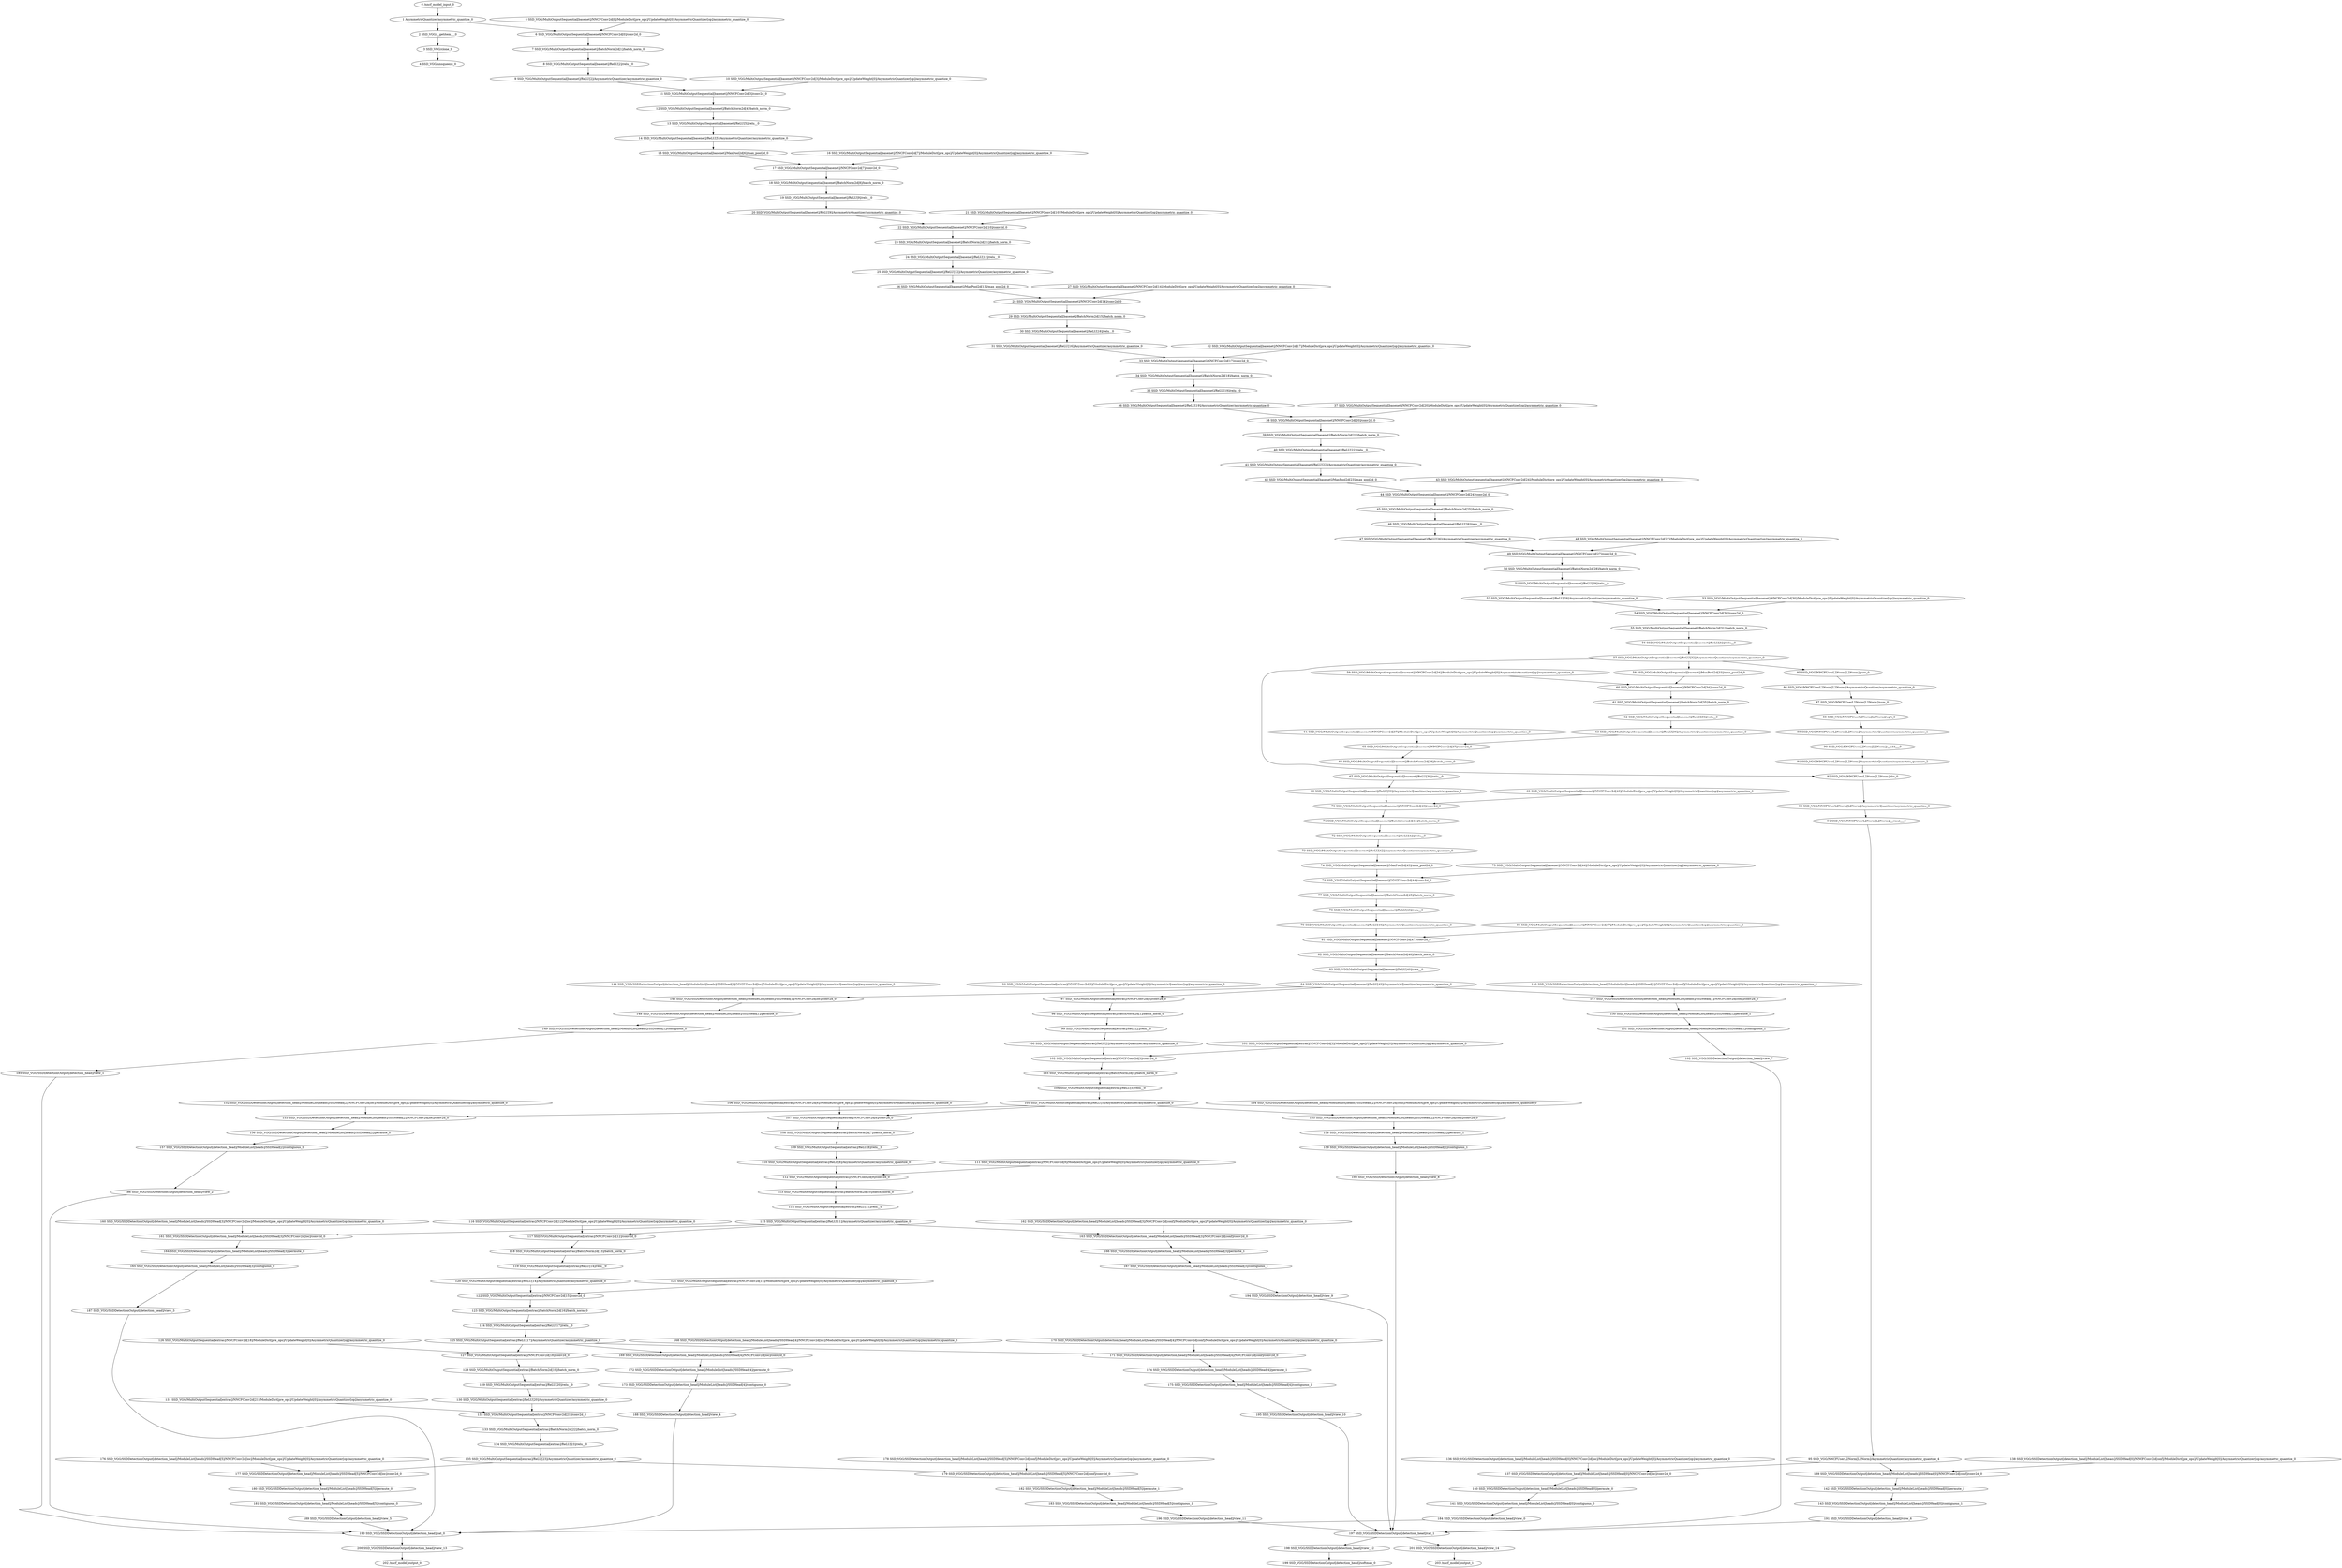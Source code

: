 strict digraph  {
"0 /nncf_model_input_0" [id=0, type=nncf_model_input];
"1 AsymmetricQuantizer/asymmetric_quantize_0" [id=1, type=asymmetric_quantize];
"2 SSD_VGG/__getitem___0" [id=2, type=__getitem__];
"3 SSD_VGG/clone_0" [id=3, type=clone];
"4 SSD_VGG/unsqueeze_0" [id=4, type=unsqueeze];
"5 SSD_VGG/MultiOutputSequential[basenet]/NNCFConv2d[0]/ModuleDict[pre_ops]/UpdateWeight[0]/AsymmetricQuantizer[op]/asymmetric_quantize_0" [id=5, type=asymmetric_quantize];
"6 SSD_VGG/MultiOutputSequential[basenet]/NNCFConv2d[0]/conv2d_0" [id=6, type=conv2d];
"7 SSD_VGG/MultiOutputSequential[basenet]/BatchNorm2d[1]/batch_norm_0" [id=7, type=batch_norm];
"8 SSD_VGG/MultiOutputSequential[basenet]/ReLU[2]/relu__0" [id=8, type=relu_];
"9 SSD_VGG/MultiOutputSequential[basenet]/ReLU[2]/AsymmetricQuantizer/asymmetric_quantize_0" [id=9, type=asymmetric_quantize];
"10 SSD_VGG/MultiOutputSequential[basenet]/NNCFConv2d[3]/ModuleDict[pre_ops]/UpdateWeight[0]/AsymmetricQuantizer[op]/asymmetric_quantize_0" [id=10, type=asymmetric_quantize];
"11 SSD_VGG/MultiOutputSequential[basenet]/NNCFConv2d[3]/conv2d_0" [id=11, type=conv2d];
"12 SSD_VGG/MultiOutputSequential[basenet]/BatchNorm2d[4]/batch_norm_0" [id=12, type=batch_norm];
"13 SSD_VGG/MultiOutputSequential[basenet]/ReLU[5]/relu__0" [id=13, type=relu_];
"14 SSD_VGG/MultiOutputSequential[basenet]/ReLU[5]/AsymmetricQuantizer/asymmetric_quantize_0" [id=14, type=asymmetric_quantize];
"15 SSD_VGG/MultiOutputSequential[basenet]/MaxPool2d[6]/max_pool2d_0" [id=15, type=max_pool2d];
"16 SSD_VGG/MultiOutputSequential[basenet]/NNCFConv2d[7]/ModuleDict[pre_ops]/UpdateWeight[0]/AsymmetricQuantizer[op]/asymmetric_quantize_0" [id=16, type=asymmetric_quantize];
"17 SSD_VGG/MultiOutputSequential[basenet]/NNCFConv2d[7]/conv2d_0" [id=17, type=conv2d];
"18 SSD_VGG/MultiOutputSequential[basenet]/BatchNorm2d[8]/batch_norm_0" [id=18, type=batch_norm];
"19 SSD_VGG/MultiOutputSequential[basenet]/ReLU[9]/relu__0" [id=19, type=relu_];
"20 SSD_VGG/MultiOutputSequential[basenet]/ReLU[9]/AsymmetricQuantizer/asymmetric_quantize_0" [id=20, type=asymmetric_quantize];
"21 SSD_VGG/MultiOutputSequential[basenet]/NNCFConv2d[10]/ModuleDict[pre_ops]/UpdateWeight[0]/AsymmetricQuantizer[op]/asymmetric_quantize_0" [id=21, type=asymmetric_quantize];
"22 SSD_VGG/MultiOutputSequential[basenet]/NNCFConv2d[10]/conv2d_0" [id=22, type=conv2d];
"23 SSD_VGG/MultiOutputSequential[basenet]/BatchNorm2d[11]/batch_norm_0" [id=23, type=batch_norm];
"24 SSD_VGG/MultiOutputSequential[basenet]/ReLU[12]/relu__0" [id=24, type=relu_];
"25 SSD_VGG/MultiOutputSequential[basenet]/ReLU[12]/AsymmetricQuantizer/asymmetric_quantize_0" [id=25, type=asymmetric_quantize];
"26 SSD_VGG/MultiOutputSequential[basenet]/MaxPool2d[13]/max_pool2d_0" [id=26, type=max_pool2d];
"27 SSD_VGG/MultiOutputSequential[basenet]/NNCFConv2d[14]/ModuleDict[pre_ops]/UpdateWeight[0]/AsymmetricQuantizer[op]/asymmetric_quantize_0" [id=27, type=asymmetric_quantize];
"28 SSD_VGG/MultiOutputSequential[basenet]/NNCFConv2d[14]/conv2d_0" [id=28, type=conv2d];
"29 SSD_VGG/MultiOutputSequential[basenet]/BatchNorm2d[15]/batch_norm_0" [id=29, type=batch_norm];
"30 SSD_VGG/MultiOutputSequential[basenet]/ReLU[16]/relu__0" [id=30, type=relu_];
"31 SSD_VGG/MultiOutputSequential[basenet]/ReLU[16]/AsymmetricQuantizer/asymmetric_quantize_0" [id=31, type=asymmetric_quantize];
"32 SSD_VGG/MultiOutputSequential[basenet]/NNCFConv2d[17]/ModuleDict[pre_ops]/UpdateWeight[0]/AsymmetricQuantizer[op]/asymmetric_quantize_0" [id=32, type=asymmetric_quantize];
"33 SSD_VGG/MultiOutputSequential[basenet]/NNCFConv2d[17]/conv2d_0" [id=33, type=conv2d];
"34 SSD_VGG/MultiOutputSequential[basenet]/BatchNorm2d[18]/batch_norm_0" [id=34, type=batch_norm];
"35 SSD_VGG/MultiOutputSequential[basenet]/ReLU[19]/relu__0" [id=35, type=relu_];
"36 SSD_VGG/MultiOutputSequential[basenet]/ReLU[19]/AsymmetricQuantizer/asymmetric_quantize_0" [id=36, type=asymmetric_quantize];
"37 SSD_VGG/MultiOutputSequential[basenet]/NNCFConv2d[20]/ModuleDict[pre_ops]/UpdateWeight[0]/AsymmetricQuantizer[op]/asymmetric_quantize_0" [id=37, type=asymmetric_quantize];
"38 SSD_VGG/MultiOutputSequential[basenet]/NNCFConv2d[20]/conv2d_0" [id=38, type=conv2d];
"39 SSD_VGG/MultiOutputSequential[basenet]/BatchNorm2d[21]/batch_norm_0" [id=39, type=batch_norm];
"40 SSD_VGG/MultiOutputSequential[basenet]/ReLU[22]/relu__0" [id=40, type=relu_];
"41 SSD_VGG/MultiOutputSequential[basenet]/ReLU[22]/AsymmetricQuantizer/asymmetric_quantize_0" [id=41, type=asymmetric_quantize];
"42 SSD_VGG/MultiOutputSequential[basenet]/MaxPool2d[23]/max_pool2d_0" [id=42, type=max_pool2d];
"43 SSD_VGG/MultiOutputSequential[basenet]/NNCFConv2d[24]/ModuleDict[pre_ops]/UpdateWeight[0]/AsymmetricQuantizer[op]/asymmetric_quantize_0" [id=43, type=asymmetric_quantize];
"44 SSD_VGG/MultiOutputSequential[basenet]/NNCFConv2d[24]/conv2d_0" [id=44, type=conv2d];
"45 SSD_VGG/MultiOutputSequential[basenet]/BatchNorm2d[25]/batch_norm_0" [id=45, type=batch_norm];
"46 SSD_VGG/MultiOutputSequential[basenet]/ReLU[26]/relu__0" [id=46, type=relu_];
"47 SSD_VGG/MultiOutputSequential[basenet]/ReLU[26]/AsymmetricQuantizer/asymmetric_quantize_0" [id=47, type=asymmetric_quantize];
"48 SSD_VGG/MultiOutputSequential[basenet]/NNCFConv2d[27]/ModuleDict[pre_ops]/UpdateWeight[0]/AsymmetricQuantizer[op]/asymmetric_quantize_0" [id=48, type=asymmetric_quantize];
"49 SSD_VGG/MultiOutputSequential[basenet]/NNCFConv2d[27]/conv2d_0" [id=49, type=conv2d];
"50 SSD_VGG/MultiOutputSequential[basenet]/BatchNorm2d[28]/batch_norm_0" [id=50, type=batch_norm];
"51 SSD_VGG/MultiOutputSequential[basenet]/ReLU[29]/relu__0" [id=51, type=relu_];
"52 SSD_VGG/MultiOutputSequential[basenet]/ReLU[29]/AsymmetricQuantizer/asymmetric_quantize_0" [id=52, type=asymmetric_quantize];
"53 SSD_VGG/MultiOutputSequential[basenet]/NNCFConv2d[30]/ModuleDict[pre_ops]/UpdateWeight[0]/AsymmetricQuantizer[op]/asymmetric_quantize_0" [id=53, type=asymmetric_quantize];
"54 SSD_VGG/MultiOutputSequential[basenet]/NNCFConv2d[30]/conv2d_0" [id=54, type=conv2d];
"55 SSD_VGG/MultiOutputSequential[basenet]/BatchNorm2d[31]/batch_norm_0" [id=55, type=batch_norm];
"56 SSD_VGG/MultiOutputSequential[basenet]/ReLU[32]/relu__0" [id=56, type=relu_];
"57 SSD_VGG/MultiOutputSequential[basenet]/ReLU[32]/AsymmetricQuantizer/asymmetric_quantize_0" [id=57, type=asymmetric_quantize];
"58 SSD_VGG/MultiOutputSequential[basenet]/MaxPool2d[33]/max_pool2d_0" [id=58, type=max_pool2d];
"59 SSD_VGG/MultiOutputSequential[basenet]/NNCFConv2d[34]/ModuleDict[pre_ops]/UpdateWeight[0]/AsymmetricQuantizer[op]/asymmetric_quantize_0" [id=59, type=asymmetric_quantize];
"60 SSD_VGG/MultiOutputSequential[basenet]/NNCFConv2d[34]/conv2d_0" [id=60, type=conv2d];
"61 SSD_VGG/MultiOutputSequential[basenet]/BatchNorm2d[35]/batch_norm_0" [id=61, type=batch_norm];
"62 SSD_VGG/MultiOutputSequential[basenet]/ReLU[36]/relu__0" [id=62, type=relu_];
"63 SSD_VGG/MultiOutputSequential[basenet]/ReLU[36]/AsymmetricQuantizer/asymmetric_quantize_0" [id=63, type=asymmetric_quantize];
"64 SSD_VGG/MultiOutputSequential[basenet]/NNCFConv2d[37]/ModuleDict[pre_ops]/UpdateWeight[0]/AsymmetricQuantizer[op]/asymmetric_quantize_0" [id=64, type=asymmetric_quantize];
"65 SSD_VGG/MultiOutputSequential[basenet]/NNCFConv2d[37]/conv2d_0" [id=65, type=conv2d];
"66 SSD_VGG/MultiOutputSequential[basenet]/BatchNorm2d[38]/batch_norm_0" [id=66, type=batch_norm];
"67 SSD_VGG/MultiOutputSequential[basenet]/ReLU[39]/relu__0" [id=67, type=relu_];
"68 SSD_VGG/MultiOutputSequential[basenet]/ReLU[39]/AsymmetricQuantizer/asymmetric_quantize_0" [id=68, type=asymmetric_quantize];
"69 SSD_VGG/MultiOutputSequential[basenet]/NNCFConv2d[40]/ModuleDict[pre_ops]/UpdateWeight[0]/AsymmetricQuantizer[op]/asymmetric_quantize_0" [id=69, type=asymmetric_quantize];
"70 SSD_VGG/MultiOutputSequential[basenet]/NNCFConv2d[40]/conv2d_0" [id=70, type=conv2d];
"71 SSD_VGG/MultiOutputSequential[basenet]/BatchNorm2d[41]/batch_norm_0" [id=71, type=batch_norm];
"72 SSD_VGG/MultiOutputSequential[basenet]/ReLU[42]/relu__0" [id=72, type=relu_];
"73 SSD_VGG/MultiOutputSequential[basenet]/ReLU[42]/AsymmetricQuantizer/asymmetric_quantize_0" [id=73, type=asymmetric_quantize];
"74 SSD_VGG/MultiOutputSequential[basenet]/MaxPool2d[43]/max_pool2d_0" [id=74, type=max_pool2d];
"75 SSD_VGG/MultiOutputSequential[basenet]/NNCFConv2d[44]/ModuleDict[pre_ops]/UpdateWeight[0]/AsymmetricQuantizer[op]/asymmetric_quantize_0" [id=75, type=asymmetric_quantize];
"76 SSD_VGG/MultiOutputSequential[basenet]/NNCFConv2d[44]/conv2d_0" [id=76, type=conv2d];
"77 SSD_VGG/MultiOutputSequential[basenet]/BatchNorm2d[45]/batch_norm_0" [id=77, type=batch_norm];
"78 SSD_VGG/MultiOutputSequential[basenet]/ReLU[46]/relu__0" [id=78, type=relu_];
"79 SSD_VGG/MultiOutputSequential[basenet]/ReLU[46]/AsymmetricQuantizer/asymmetric_quantize_0" [id=79, type=asymmetric_quantize];
"80 SSD_VGG/MultiOutputSequential[basenet]/NNCFConv2d[47]/ModuleDict[pre_ops]/UpdateWeight[0]/AsymmetricQuantizer[op]/asymmetric_quantize_0" [id=80, type=asymmetric_quantize];
"81 SSD_VGG/MultiOutputSequential[basenet]/NNCFConv2d[47]/conv2d_0" [id=81, type=conv2d];
"82 SSD_VGG/MultiOutputSequential[basenet]/BatchNorm2d[48]/batch_norm_0" [id=82, type=batch_norm];
"83 SSD_VGG/MultiOutputSequential[basenet]/ReLU[49]/relu__0" [id=83, type=relu_];
"84 SSD_VGG/MultiOutputSequential[basenet]/ReLU[49]/AsymmetricQuantizer/asymmetric_quantize_0" [id=84, type=asymmetric_quantize];
"85 SSD_VGG/NNCFUserL2Norm[L2Norm]/pow_0" [id=85, type=pow];
"86 SSD_VGG/NNCFUserL2Norm[L2Norm]/AsymmetricQuantizer/asymmetric_quantize_0" [id=86, type=asymmetric_quantize];
"87 SSD_VGG/NNCFUserL2Norm[L2Norm]/sum_0" [id=87, type=sum];
"88 SSD_VGG/NNCFUserL2Norm[L2Norm]/sqrt_0" [id=88, type=sqrt];
"89 SSD_VGG/NNCFUserL2Norm[L2Norm]/AsymmetricQuantizer/asymmetric_quantize_1" [id=89, type=asymmetric_quantize];
"90 SSD_VGG/NNCFUserL2Norm[L2Norm]/__add___0" [id=90, type=__add__];
"91 SSD_VGG/NNCFUserL2Norm[L2Norm]/AsymmetricQuantizer/asymmetric_quantize_2" [id=91, type=asymmetric_quantize];
"92 SSD_VGG/NNCFUserL2Norm[L2Norm]/div_0" [id=92, type=div];
"93 SSD_VGG/NNCFUserL2Norm[L2Norm]/AsymmetricQuantizer/asymmetric_quantize_3" [id=93, type=asymmetric_quantize];
"94 SSD_VGG/NNCFUserL2Norm[L2Norm]/__rmul___0" [id=94, type=__rmul__];
"95 SSD_VGG/NNCFUserL2Norm[L2Norm]/AsymmetricQuantizer/asymmetric_quantize_4" [id=95, type=asymmetric_quantize];
"96 SSD_VGG/MultiOutputSequential[extras]/NNCFConv2d[0]/ModuleDict[pre_ops]/UpdateWeight[0]/AsymmetricQuantizer[op]/asymmetric_quantize_0" [id=96, type=asymmetric_quantize];
"97 SSD_VGG/MultiOutputSequential[extras]/NNCFConv2d[0]/conv2d_0" [id=97, type=conv2d];
"98 SSD_VGG/MultiOutputSequential[extras]/BatchNorm2d[1]/batch_norm_0" [id=98, type=batch_norm];
"99 SSD_VGG/MultiOutputSequential[extras]/ReLU[2]/relu__0" [id=99, type=relu_];
"100 SSD_VGG/MultiOutputSequential[extras]/ReLU[2]/AsymmetricQuantizer/asymmetric_quantize_0" [id=100, type=asymmetric_quantize];
"101 SSD_VGG/MultiOutputSequential[extras]/NNCFConv2d[3]/ModuleDict[pre_ops]/UpdateWeight[0]/AsymmetricQuantizer[op]/asymmetric_quantize_0" [id=101, type=asymmetric_quantize];
"102 SSD_VGG/MultiOutputSequential[extras]/NNCFConv2d[3]/conv2d_0" [id=102, type=conv2d];
"103 SSD_VGG/MultiOutputSequential[extras]/BatchNorm2d[4]/batch_norm_0" [id=103, type=batch_norm];
"104 SSD_VGG/MultiOutputSequential[extras]/ReLU[5]/relu__0" [id=104, type=relu_];
"105 SSD_VGG/MultiOutputSequential[extras]/ReLU[5]/AsymmetricQuantizer/asymmetric_quantize_0" [id=105, type=asymmetric_quantize];
"106 SSD_VGG/MultiOutputSequential[extras]/NNCFConv2d[6]/ModuleDict[pre_ops]/UpdateWeight[0]/AsymmetricQuantizer[op]/asymmetric_quantize_0" [id=106, type=asymmetric_quantize];
"107 SSD_VGG/MultiOutputSequential[extras]/NNCFConv2d[6]/conv2d_0" [id=107, type=conv2d];
"108 SSD_VGG/MultiOutputSequential[extras]/BatchNorm2d[7]/batch_norm_0" [id=108, type=batch_norm];
"109 SSD_VGG/MultiOutputSequential[extras]/ReLU[8]/relu__0" [id=109, type=relu_];
"110 SSD_VGG/MultiOutputSequential[extras]/ReLU[8]/AsymmetricQuantizer/asymmetric_quantize_0" [id=110, type=asymmetric_quantize];
"111 SSD_VGG/MultiOutputSequential[extras]/NNCFConv2d[9]/ModuleDict[pre_ops]/UpdateWeight[0]/AsymmetricQuantizer[op]/asymmetric_quantize_0" [id=111, type=asymmetric_quantize];
"112 SSD_VGG/MultiOutputSequential[extras]/NNCFConv2d[9]/conv2d_0" [id=112, type=conv2d];
"113 SSD_VGG/MultiOutputSequential[extras]/BatchNorm2d[10]/batch_norm_0" [id=113, type=batch_norm];
"114 SSD_VGG/MultiOutputSequential[extras]/ReLU[11]/relu__0" [id=114, type=relu_];
"115 SSD_VGG/MultiOutputSequential[extras]/ReLU[11]/AsymmetricQuantizer/asymmetric_quantize_0" [id=115, type=asymmetric_quantize];
"116 SSD_VGG/MultiOutputSequential[extras]/NNCFConv2d[12]/ModuleDict[pre_ops]/UpdateWeight[0]/AsymmetricQuantizer[op]/asymmetric_quantize_0" [id=116, type=asymmetric_quantize];
"117 SSD_VGG/MultiOutputSequential[extras]/NNCFConv2d[12]/conv2d_0" [id=117, type=conv2d];
"118 SSD_VGG/MultiOutputSequential[extras]/BatchNorm2d[13]/batch_norm_0" [id=118, type=batch_norm];
"119 SSD_VGG/MultiOutputSequential[extras]/ReLU[14]/relu__0" [id=119, type=relu_];
"120 SSD_VGG/MultiOutputSequential[extras]/ReLU[14]/AsymmetricQuantizer/asymmetric_quantize_0" [id=120, type=asymmetric_quantize];
"121 SSD_VGG/MultiOutputSequential[extras]/NNCFConv2d[15]/ModuleDict[pre_ops]/UpdateWeight[0]/AsymmetricQuantizer[op]/asymmetric_quantize_0" [id=121, type=asymmetric_quantize];
"122 SSD_VGG/MultiOutputSequential[extras]/NNCFConv2d[15]/conv2d_0" [id=122, type=conv2d];
"123 SSD_VGG/MultiOutputSequential[extras]/BatchNorm2d[16]/batch_norm_0" [id=123, type=batch_norm];
"124 SSD_VGG/MultiOutputSequential[extras]/ReLU[17]/relu__0" [id=124, type=relu_];
"125 SSD_VGG/MultiOutputSequential[extras]/ReLU[17]/AsymmetricQuantizer/asymmetric_quantize_0" [id=125, type=asymmetric_quantize];
"126 SSD_VGG/MultiOutputSequential[extras]/NNCFConv2d[18]/ModuleDict[pre_ops]/UpdateWeight[0]/AsymmetricQuantizer[op]/asymmetric_quantize_0" [id=126, type=asymmetric_quantize];
"127 SSD_VGG/MultiOutputSequential[extras]/NNCFConv2d[18]/conv2d_0" [id=127, type=conv2d];
"128 SSD_VGG/MultiOutputSequential[extras]/BatchNorm2d[19]/batch_norm_0" [id=128, type=batch_norm];
"129 SSD_VGG/MultiOutputSequential[extras]/ReLU[20]/relu__0" [id=129, type=relu_];
"130 SSD_VGG/MultiOutputSequential[extras]/ReLU[20]/AsymmetricQuantizer/asymmetric_quantize_0" [id=130, type=asymmetric_quantize];
"131 SSD_VGG/MultiOutputSequential[extras]/NNCFConv2d[21]/ModuleDict[pre_ops]/UpdateWeight[0]/AsymmetricQuantizer[op]/asymmetric_quantize_0" [id=131, type=asymmetric_quantize];
"132 SSD_VGG/MultiOutputSequential[extras]/NNCFConv2d[21]/conv2d_0" [id=132, type=conv2d];
"133 SSD_VGG/MultiOutputSequential[extras]/BatchNorm2d[22]/batch_norm_0" [id=133, type=batch_norm];
"134 SSD_VGG/MultiOutputSequential[extras]/ReLU[23]/relu__0" [id=134, type=relu_];
"135 SSD_VGG/MultiOutputSequential[extras]/ReLU[23]/AsymmetricQuantizer/asymmetric_quantize_0" [id=135, type=asymmetric_quantize];
"136 SSD_VGG/SSDDetectionOutput[detection_head]/ModuleList[heads]/SSDHead[0]/NNCFConv2d[loc]/ModuleDict[pre_ops]/UpdateWeight[0]/AsymmetricQuantizer[op]/asymmetric_quantize_0" [id=136, type=asymmetric_quantize];
"137 SSD_VGG/SSDDetectionOutput[detection_head]/ModuleList[heads]/SSDHead[0]/NNCFConv2d[loc]/conv2d_0" [id=137, type=conv2d];
"138 SSD_VGG/SSDDetectionOutput[detection_head]/ModuleList[heads]/SSDHead[0]/NNCFConv2d[conf]/ModuleDict[pre_ops]/UpdateWeight[0]/AsymmetricQuantizer[op]/asymmetric_quantize_0" [id=138, type=asymmetric_quantize];
"139 SSD_VGG/SSDDetectionOutput[detection_head]/ModuleList[heads]/SSDHead[0]/NNCFConv2d[conf]/conv2d_0" [id=139, type=conv2d];
"140 SSD_VGG/SSDDetectionOutput[detection_head]/ModuleList[heads]/SSDHead[0]/permute_0" [id=140, type=permute];
"141 SSD_VGG/SSDDetectionOutput[detection_head]/ModuleList[heads]/SSDHead[0]/contiguous_0" [id=141, type=contiguous];
"142 SSD_VGG/SSDDetectionOutput[detection_head]/ModuleList[heads]/SSDHead[0]/permute_1" [id=142, type=permute];
"143 SSD_VGG/SSDDetectionOutput[detection_head]/ModuleList[heads]/SSDHead[0]/contiguous_1" [id=143, type=contiguous];
"144 SSD_VGG/SSDDetectionOutput[detection_head]/ModuleList[heads]/SSDHead[1]/NNCFConv2d[loc]/ModuleDict[pre_ops]/UpdateWeight[0]/AsymmetricQuantizer[op]/asymmetric_quantize_0" [id=144, type=asymmetric_quantize];
"145 SSD_VGG/SSDDetectionOutput[detection_head]/ModuleList[heads]/SSDHead[1]/NNCFConv2d[loc]/conv2d_0" [id=145, type=conv2d];
"146 SSD_VGG/SSDDetectionOutput[detection_head]/ModuleList[heads]/SSDHead[1]/NNCFConv2d[conf]/ModuleDict[pre_ops]/UpdateWeight[0]/AsymmetricQuantizer[op]/asymmetric_quantize_0" [id=146, type=asymmetric_quantize];
"147 SSD_VGG/SSDDetectionOutput[detection_head]/ModuleList[heads]/SSDHead[1]/NNCFConv2d[conf]/conv2d_0" [id=147, type=conv2d];
"148 SSD_VGG/SSDDetectionOutput[detection_head]/ModuleList[heads]/SSDHead[1]/permute_0" [id=148, type=permute];
"149 SSD_VGG/SSDDetectionOutput[detection_head]/ModuleList[heads]/SSDHead[1]/contiguous_0" [id=149, type=contiguous];
"150 SSD_VGG/SSDDetectionOutput[detection_head]/ModuleList[heads]/SSDHead[1]/permute_1" [id=150, type=permute];
"151 SSD_VGG/SSDDetectionOutput[detection_head]/ModuleList[heads]/SSDHead[1]/contiguous_1" [id=151, type=contiguous];
"152 SSD_VGG/SSDDetectionOutput[detection_head]/ModuleList[heads]/SSDHead[2]/NNCFConv2d[loc]/ModuleDict[pre_ops]/UpdateWeight[0]/AsymmetricQuantizer[op]/asymmetric_quantize_0" [id=152, type=asymmetric_quantize];
"153 SSD_VGG/SSDDetectionOutput[detection_head]/ModuleList[heads]/SSDHead[2]/NNCFConv2d[loc]/conv2d_0" [id=153, type=conv2d];
"154 SSD_VGG/SSDDetectionOutput[detection_head]/ModuleList[heads]/SSDHead[2]/NNCFConv2d[conf]/ModuleDict[pre_ops]/UpdateWeight[0]/AsymmetricQuantizer[op]/asymmetric_quantize_0" [id=154, type=asymmetric_quantize];
"155 SSD_VGG/SSDDetectionOutput[detection_head]/ModuleList[heads]/SSDHead[2]/NNCFConv2d[conf]/conv2d_0" [id=155, type=conv2d];
"156 SSD_VGG/SSDDetectionOutput[detection_head]/ModuleList[heads]/SSDHead[2]/permute_0" [id=156, type=permute];
"157 SSD_VGG/SSDDetectionOutput[detection_head]/ModuleList[heads]/SSDHead[2]/contiguous_0" [id=157, type=contiguous];
"158 SSD_VGG/SSDDetectionOutput[detection_head]/ModuleList[heads]/SSDHead[2]/permute_1" [id=158, type=permute];
"159 SSD_VGG/SSDDetectionOutput[detection_head]/ModuleList[heads]/SSDHead[2]/contiguous_1" [id=159, type=contiguous];
"160 SSD_VGG/SSDDetectionOutput[detection_head]/ModuleList[heads]/SSDHead[3]/NNCFConv2d[loc]/ModuleDict[pre_ops]/UpdateWeight[0]/AsymmetricQuantizer[op]/asymmetric_quantize_0" [id=160, type=asymmetric_quantize];
"161 SSD_VGG/SSDDetectionOutput[detection_head]/ModuleList[heads]/SSDHead[3]/NNCFConv2d[loc]/conv2d_0" [id=161, type=conv2d];
"162 SSD_VGG/SSDDetectionOutput[detection_head]/ModuleList[heads]/SSDHead[3]/NNCFConv2d[conf]/ModuleDict[pre_ops]/UpdateWeight[0]/AsymmetricQuantizer[op]/asymmetric_quantize_0" [id=162, type=asymmetric_quantize];
"163 SSD_VGG/SSDDetectionOutput[detection_head]/ModuleList[heads]/SSDHead[3]/NNCFConv2d[conf]/conv2d_0" [id=163, type=conv2d];
"164 SSD_VGG/SSDDetectionOutput[detection_head]/ModuleList[heads]/SSDHead[3]/permute_0" [id=164, type=permute];
"165 SSD_VGG/SSDDetectionOutput[detection_head]/ModuleList[heads]/SSDHead[3]/contiguous_0" [id=165, type=contiguous];
"166 SSD_VGG/SSDDetectionOutput[detection_head]/ModuleList[heads]/SSDHead[3]/permute_1" [id=166, type=permute];
"167 SSD_VGG/SSDDetectionOutput[detection_head]/ModuleList[heads]/SSDHead[3]/contiguous_1" [id=167, type=contiguous];
"168 SSD_VGG/SSDDetectionOutput[detection_head]/ModuleList[heads]/SSDHead[4]/NNCFConv2d[loc]/ModuleDict[pre_ops]/UpdateWeight[0]/AsymmetricQuantizer[op]/asymmetric_quantize_0" [id=168, type=asymmetric_quantize];
"169 SSD_VGG/SSDDetectionOutput[detection_head]/ModuleList[heads]/SSDHead[4]/NNCFConv2d[loc]/conv2d_0" [id=169, type=conv2d];
"170 SSD_VGG/SSDDetectionOutput[detection_head]/ModuleList[heads]/SSDHead[4]/NNCFConv2d[conf]/ModuleDict[pre_ops]/UpdateWeight[0]/AsymmetricQuantizer[op]/asymmetric_quantize_0" [id=170, type=asymmetric_quantize];
"171 SSD_VGG/SSDDetectionOutput[detection_head]/ModuleList[heads]/SSDHead[4]/NNCFConv2d[conf]/conv2d_0" [id=171, type=conv2d];
"172 SSD_VGG/SSDDetectionOutput[detection_head]/ModuleList[heads]/SSDHead[4]/permute_0" [id=172, type=permute];
"173 SSD_VGG/SSDDetectionOutput[detection_head]/ModuleList[heads]/SSDHead[4]/contiguous_0" [id=173, type=contiguous];
"174 SSD_VGG/SSDDetectionOutput[detection_head]/ModuleList[heads]/SSDHead[4]/permute_1" [id=174, type=permute];
"175 SSD_VGG/SSDDetectionOutput[detection_head]/ModuleList[heads]/SSDHead[4]/contiguous_1" [id=175, type=contiguous];
"176 SSD_VGG/SSDDetectionOutput[detection_head]/ModuleList[heads]/SSDHead[5]/NNCFConv2d[loc]/ModuleDict[pre_ops]/UpdateWeight[0]/AsymmetricQuantizer[op]/asymmetric_quantize_0" [id=176, type=asymmetric_quantize];
"177 SSD_VGG/SSDDetectionOutput[detection_head]/ModuleList[heads]/SSDHead[5]/NNCFConv2d[loc]/conv2d_0" [id=177, type=conv2d];
"178 SSD_VGG/SSDDetectionOutput[detection_head]/ModuleList[heads]/SSDHead[5]/NNCFConv2d[conf]/ModuleDict[pre_ops]/UpdateWeight[0]/AsymmetricQuantizer[op]/asymmetric_quantize_0" [id=178, type=asymmetric_quantize];
"179 SSD_VGG/SSDDetectionOutput[detection_head]/ModuleList[heads]/SSDHead[5]/NNCFConv2d[conf]/conv2d_0" [id=179, type=conv2d];
"180 SSD_VGG/SSDDetectionOutput[detection_head]/ModuleList[heads]/SSDHead[5]/permute_0" [id=180, type=permute];
"181 SSD_VGG/SSDDetectionOutput[detection_head]/ModuleList[heads]/SSDHead[5]/contiguous_0" [id=181, type=contiguous];
"182 SSD_VGG/SSDDetectionOutput[detection_head]/ModuleList[heads]/SSDHead[5]/permute_1" [id=182, type=permute];
"183 SSD_VGG/SSDDetectionOutput[detection_head]/ModuleList[heads]/SSDHead[5]/contiguous_1" [id=183, type=contiguous];
"184 SSD_VGG/SSDDetectionOutput[detection_head]/view_0" [id=184, type=view];
"185 SSD_VGG/SSDDetectionOutput[detection_head]/view_1" [id=185, type=view];
"186 SSD_VGG/SSDDetectionOutput[detection_head]/view_2" [id=186, type=view];
"187 SSD_VGG/SSDDetectionOutput[detection_head]/view_3" [id=187, type=view];
"188 SSD_VGG/SSDDetectionOutput[detection_head]/view_4" [id=188, type=view];
"189 SSD_VGG/SSDDetectionOutput[detection_head]/view_5" [id=189, type=view];
"190 SSD_VGG/SSDDetectionOutput[detection_head]/cat_0" [id=190, type=cat];
"191 SSD_VGG/SSDDetectionOutput[detection_head]/view_6" [id=191, type=view];
"192 SSD_VGG/SSDDetectionOutput[detection_head]/view_7" [id=192, type=view];
"193 SSD_VGG/SSDDetectionOutput[detection_head]/view_8" [id=193, type=view];
"194 SSD_VGG/SSDDetectionOutput[detection_head]/view_9" [id=194, type=view];
"195 SSD_VGG/SSDDetectionOutput[detection_head]/view_10" [id=195, type=view];
"196 SSD_VGG/SSDDetectionOutput[detection_head]/view_11" [id=196, type=view];
"197 SSD_VGG/SSDDetectionOutput[detection_head]/cat_1" [id=197, type=cat];
"198 SSD_VGG/SSDDetectionOutput[detection_head]/view_12" [id=198, type=view];
"199 SSD_VGG/SSDDetectionOutput[detection_head]/softmax_0" [id=199, type=softmax];
"200 SSD_VGG/SSDDetectionOutput[detection_head]/view_13" [id=200, type=view];
"201 SSD_VGG/SSDDetectionOutput[detection_head]/view_14" [id=201, type=view];
"202 /nncf_model_output_0" [id=202, type=nncf_model_output];
"203 /nncf_model_output_1" [id=203, type=nncf_model_output];
"0 /nncf_model_input_0" -> "1 AsymmetricQuantizer/asymmetric_quantize_0";
"1 AsymmetricQuantizer/asymmetric_quantize_0" -> "2 SSD_VGG/__getitem___0";
"1 AsymmetricQuantizer/asymmetric_quantize_0" -> "6 SSD_VGG/MultiOutputSequential[basenet]/NNCFConv2d[0]/conv2d_0";
"2 SSD_VGG/__getitem___0" -> "3 SSD_VGG/clone_0";
"3 SSD_VGG/clone_0" -> "4 SSD_VGG/unsqueeze_0";
"5 SSD_VGG/MultiOutputSequential[basenet]/NNCFConv2d[0]/ModuleDict[pre_ops]/UpdateWeight[0]/AsymmetricQuantizer[op]/asymmetric_quantize_0" -> "6 SSD_VGG/MultiOutputSequential[basenet]/NNCFConv2d[0]/conv2d_0";
"6 SSD_VGG/MultiOutputSequential[basenet]/NNCFConv2d[0]/conv2d_0" -> "7 SSD_VGG/MultiOutputSequential[basenet]/BatchNorm2d[1]/batch_norm_0";
"7 SSD_VGG/MultiOutputSequential[basenet]/BatchNorm2d[1]/batch_norm_0" -> "8 SSD_VGG/MultiOutputSequential[basenet]/ReLU[2]/relu__0";
"8 SSD_VGG/MultiOutputSequential[basenet]/ReLU[2]/relu__0" -> "9 SSD_VGG/MultiOutputSequential[basenet]/ReLU[2]/AsymmetricQuantizer/asymmetric_quantize_0";
"9 SSD_VGG/MultiOutputSequential[basenet]/ReLU[2]/AsymmetricQuantizer/asymmetric_quantize_0" -> "11 SSD_VGG/MultiOutputSequential[basenet]/NNCFConv2d[3]/conv2d_0";
"10 SSD_VGG/MultiOutputSequential[basenet]/NNCFConv2d[3]/ModuleDict[pre_ops]/UpdateWeight[0]/AsymmetricQuantizer[op]/asymmetric_quantize_0" -> "11 SSD_VGG/MultiOutputSequential[basenet]/NNCFConv2d[3]/conv2d_0";
"11 SSD_VGG/MultiOutputSequential[basenet]/NNCFConv2d[3]/conv2d_0" -> "12 SSD_VGG/MultiOutputSequential[basenet]/BatchNorm2d[4]/batch_norm_0";
"12 SSD_VGG/MultiOutputSequential[basenet]/BatchNorm2d[4]/batch_norm_0" -> "13 SSD_VGG/MultiOutputSequential[basenet]/ReLU[5]/relu__0";
"13 SSD_VGG/MultiOutputSequential[basenet]/ReLU[5]/relu__0" -> "14 SSD_VGG/MultiOutputSequential[basenet]/ReLU[5]/AsymmetricQuantizer/asymmetric_quantize_0";
"14 SSD_VGG/MultiOutputSequential[basenet]/ReLU[5]/AsymmetricQuantizer/asymmetric_quantize_0" -> "15 SSD_VGG/MultiOutputSequential[basenet]/MaxPool2d[6]/max_pool2d_0";
"15 SSD_VGG/MultiOutputSequential[basenet]/MaxPool2d[6]/max_pool2d_0" -> "17 SSD_VGG/MultiOutputSequential[basenet]/NNCFConv2d[7]/conv2d_0";
"16 SSD_VGG/MultiOutputSequential[basenet]/NNCFConv2d[7]/ModuleDict[pre_ops]/UpdateWeight[0]/AsymmetricQuantizer[op]/asymmetric_quantize_0" -> "17 SSD_VGG/MultiOutputSequential[basenet]/NNCFConv2d[7]/conv2d_0";
"17 SSD_VGG/MultiOutputSequential[basenet]/NNCFConv2d[7]/conv2d_0" -> "18 SSD_VGG/MultiOutputSequential[basenet]/BatchNorm2d[8]/batch_norm_0";
"18 SSD_VGG/MultiOutputSequential[basenet]/BatchNorm2d[8]/batch_norm_0" -> "19 SSD_VGG/MultiOutputSequential[basenet]/ReLU[9]/relu__0";
"19 SSD_VGG/MultiOutputSequential[basenet]/ReLU[9]/relu__0" -> "20 SSD_VGG/MultiOutputSequential[basenet]/ReLU[9]/AsymmetricQuantizer/asymmetric_quantize_0";
"20 SSD_VGG/MultiOutputSequential[basenet]/ReLU[9]/AsymmetricQuantizer/asymmetric_quantize_0" -> "22 SSD_VGG/MultiOutputSequential[basenet]/NNCFConv2d[10]/conv2d_0";
"21 SSD_VGG/MultiOutputSequential[basenet]/NNCFConv2d[10]/ModuleDict[pre_ops]/UpdateWeight[0]/AsymmetricQuantizer[op]/asymmetric_quantize_0" -> "22 SSD_VGG/MultiOutputSequential[basenet]/NNCFConv2d[10]/conv2d_0";
"22 SSD_VGG/MultiOutputSequential[basenet]/NNCFConv2d[10]/conv2d_0" -> "23 SSD_VGG/MultiOutputSequential[basenet]/BatchNorm2d[11]/batch_norm_0";
"23 SSD_VGG/MultiOutputSequential[basenet]/BatchNorm2d[11]/batch_norm_0" -> "24 SSD_VGG/MultiOutputSequential[basenet]/ReLU[12]/relu__0";
"24 SSD_VGG/MultiOutputSequential[basenet]/ReLU[12]/relu__0" -> "25 SSD_VGG/MultiOutputSequential[basenet]/ReLU[12]/AsymmetricQuantizer/asymmetric_quantize_0";
"25 SSD_VGG/MultiOutputSequential[basenet]/ReLU[12]/AsymmetricQuantizer/asymmetric_quantize_0" -> "26 SSD_VGG/MultiOutputSequential[basenet]/MaxPool2d[13]/max_pool2d_0";
"26 SSD_VGG/MultiOutputSequential[basenet]/MaxPool2d[13]/max_pool2d_0" -> "28 SSD_VGG/MultiOutputSequential[basenet]/NNCFConv2d[14]/conv2d_0";
"27 SSD_VGG/MultiOutputSequential[basenet]/NNCFConv2d[14]/ModuleDict[pre_ops]/UpdateWeight[0]/AsymmetricQuantizer[op]/asymmetric_quantize_0" -> "28 SSD_VGG/MultiOutputSequential[basenet]/NNCFConv2d[14]/conv2d_0";
"28 SSD_VGG/MultiOutputSequential[basenet]/NNCFConv2d[14]/conv2d_0" -> "29 SSD_VGG/MultiOutputSequential[basenet]/BatchNorm2d[15]/batch_norm_0";
"29 SSD_VGG/MultiOutputSequential[basenet]/BatchNorm2d[15]/batch_norm_0" -> "30 SSD_VGG/MultiOutputSequential[basenet]/ReLU[16]/relu__0";
"30 SSD_VGG/MultiOutputSequential[basenet]/ReLU[16]/relu__0" -> "31 SSD_VGG/MultiOutputSequential[basenet]/ReLU[16]/AsymmetricQuantizer/asymmetric_quantize_0";
"31 SSD_VGG/MultiOutputSequential[basenet]/ReLU[16]/AsymmetricQuantizer/asymmetric_quantize_0" -> "33 SSD_VGG/MultiOutputSequential[basenet]/NNCFConv2d[17]/conv2d_0";
"32 SSD_VGG/MultiOutputSequential[basenet]/NNCFConv2d[17]/ModuleDict[pre_ops]/UpdateWeight[0]/AsymmetricQuantizer[op]/asymmetric_quantize_0" -> "33 SSD_VGG/MultiOutputSequential[basenet]/NNCFConv2d[17]/conv2d_0";
"33 SSD_VGG/MultiOutputSequential[basenet]/NNCFConv2d[17]/conv2d_0" -> "34 SSD_VGG/MultiOutputSequential[basenet]/BatchNorm2d[18]/batch_norm_0";
"34 SSD_VGG/MultiOutputSequential[basenet]/BatchNorm2d[18]/batch_norm_0" -> "35 SSD_VGG/MultiOutputSequential[basenet]/ReLU[19]/relu__0";
"35 SSD_VGG/MultiOutputSequential[basenet]/ReLU[19]/relu__0" -> "36 SSD_VGG/MultiOutputSequential[basenet]/ReLU[19]/AsymmetricQuantizer/asymmetric_quantize_0";
"36 SSD_VGG/MultiOutputSequential[basenet]/ReLU[19]/AsymmetricQuantizer/asymmetric_quantize_0" -> "38 SSD_VGG/MultiOutputSequential[basenet]/NNCFConv2d[20]/conv2d_0";
"37 SSD_VGG/MultiOutputSequential[basenet]/NNCFConv2d[20]/ModuleDict[pre_ops]/UpdateWeight[0]/AsymmetricQuantizer[op]/asymmetric_quantize_0" -> "38 SSD_VGG/MultiOutputSequential[basenet]/NNCFConv2d[20]/conv2d_0";
"38 SSD_VGG/MultiOutputSequential[basenet]/NNCFConv2d[20]/conv2d_0" -> "39 SSD_VGG/MultiOutputSequential[basenet]/BatchNorm2d[21]/batch_norm_0";
"39 SSD_VGG/MultiOutputSequential[basenet]/BatchNorm2d[21]/batch_norm_0" -> "40 SSD_VGG/MultiOutputSequential[basenet]/ReLU[22]/relu__0";
"40 SSD_VGG/MultiOutputSequential[basenet]/ReLU[22]/relu__0" -> "41 SSD_VGG/MultiOutputSequential[basenet]/ReLU[22]/AsymmetricQuantizer/asymmetric_quantize_0";
"41 SSD_VGG/MultiOutputSequential[basenet]/ReLU[22]/AsymmetricQuantizer/asymmetric_quantize_0" -> "42 SSD_VGG/MultiOutputSequential[basenet]/MaxPool2d[23]/max_pool2d_0";
"42 SSD_VGG/MultiOutputSequential[basenet]/MaxPool2d[23]/max_pool2d_0" -> "44 SSD_VGG/MultiOutputSequential[basenet]/NNCFConv2d[24]/conv2d_0";
"43 SSD_VGG/MultiOutputSequential[basenet]/NNCFConv2d[24]/ModuleDict[pre_ops]/UpdateWeight[0]/AsymmetricQuantizer[op]/asymmetric_quantize_0" -> "44 SSD_VGG/MultiOutputSequential[basenet]/NNCFConv2d[24]/conv2d_0";
"44 SSD_VGG/MultiOutputSequential[basenet]/NNCFConv2d[24]/conv2d_0" -> "45 SSD_VGG/MultiOutputSequential[basenet]/BatchNorm2d[25]/batch_norm_0";
"45 SSD_VGG/MultiOutputSequential[basenet]/BatchNorm2d[25]/batch_norm_0" -> "46 SSD_VGG/MultiOutputSequential[basenet]/ReLU[26]/relu__0";
"46 SSD_VGG/MultiOutputSequential[basenet]/ReLU[26]/relu__0" -> "47 SSD_VGG/MultiOutputSequential[basenet]/ReLU[26]/AsymmetricQuantizer/asymmetric_quantize_0";
"47 SSD_VGG/MultiOutputSequential[basenet]/ReLU[26]/AsymmetricQuantizer/asymmetric_quantize_0" -> "49 SSD_VGG/MultiOutputSequential[basenet]/NNCFConv2d[27]/conv2d_0";
"48 SSD_VGG/MultiOutputSequential[basenet]/NNCFConv2d[27]/ModuleDict[pre_ops]/UpdateWeight[0]/AsymmetricQuantizer[op]/asymmetric_quantize_0" -> "49 SSD_VGG/MultiOutputSequential[basenet]/NNCFConv2d[27]/conv2d_0";
"49 SSD_VGG/MultiOutputSequential[basenet]/NNCFConv2d[27]/conv2d_0" -> "50 SSD_VGG/MultiOutputSequential[basenet]/BatchNorm2d[28]/batch_norm_0";
"50 SSD_VGG/MultiOutputSequential[basenet]/BatchNorm2d[28]/batch_norm_0" -> "51 SSD_VGG/MultiOutputSequential[basenet]/ReLU[29]/relu__0";
"51 SSD_VGG/MultiOutputSequential[basenet]/ReLU[29]/relu__0" -> "52 SSD_VGG/MultiOutputSequential[basenet]/ReLU[29]/AsymmetricQuantizer/asymmetric_quantize_0";
"52 SSD_VGG/MultiOutputSequential[basenet]/ReLU[29]/AsymmetricQuantizer/asymmetric_quantize_0" -> "54 SSD_VGG/MultiOutputSequential[basenet]/NNCFConv2d[30]/conv2d_0";
"53 SSD_VGG/MultiOutputSequential[basenet]/NNCFConv2d[30]/ModuleDict[pre_ops]/UpdateWeight[0]/AsymmetricQuantizer[op]/asymmetric_quantize_0" -> "54 SSD_VGG/MultiOutputSequential[basenet]/NNCFConv2d[30]/conv2d_0";
"54 SSD_VGG/MultiOutputSequential[basenet]/NNCFConv2d[30]/conv2d_0" -> "55 SSD_VGG/MultiOutputSequential[basenet]/BatchNorm2d[31]/batch_norm_0";
"55 SSD_VGG/MultiOutputSequential[basenet]/BatchNorm2d[31]/batch_norm_0" -> "56 SSD_VGG/MultiOutputSequential[basenet]/ReLU[32]/relu__0";
"56 SSD_VGG/MultiOutputSequential[basenet]/ReLU[32]/relu__0" -> "57 SSD_VGG/MultiOutputSequential[basenet]/ReLU[32]/AsymmetricQuantizer/asymmetric_quantize_0";
"57 SSD_VGG/MultiOutputSequential[basenet]/ReLU[32]/AsymmetricQuantizer/asymmetric_quantize_0" -> "58 SSD_VGG/MultiOutputSequential[basenet]/MaxPool2d[33]/max_pool2d_0";
"57 SSD_VGG/MultiOutputSequential[basenet]/ReLU[32]/AsymmetricQuantizer/asymmetric_quantize_0" -> "85 SSD_VGG/NNCFUserL2Norm[L2Norm]/pow_0";
"57 SSD_VGG/MultiOutputSequential[basenet]/ReLU[32]/AsymmetricQuantizer/asymmetric_quantize_0" -> "92 SSD_VGG/NNCFUserL2Norm[L2Norm]/div_0";
"58 SSD_VGG/MultiOutputSequential[basenet]/MaxPool2d[33]/max_pool2d_0" -> "60 SSD_VGG/MultiOutputSequential[basenet]/NNCFConv2d[34]/conv2d_0";
"59 SSD_VGG/MultiOutputSequential[basenet]/NNCFConv2d[34]/ModuleDict[pre_ops]/UpdateWeight[0]/AsymmetricQuantizer[op]/asymmetric_quantize_0" -> "60 SSD_VGG/MultiOutputSequential[basenet]/NNCFConv2d[34]/conv2d_0";
"60 SSD_VGG/MultiOutputSequential[basenet]/NNCFConv2d[34]/conv2d_0" -> "61 SSD_VGG/MultiOutputSequential[basenet]/BatchNorm2d[35]/batch_norm_0";
"61 SSD_VGG/MultiOutputSequential[basenet]/BatchNorm2d[35]/batch_norm_0" -> "62 SSD_VGG/MultiOutputSequential[basenet]/ReLU[36]/relu__0";
"62 SSD_VGG/MultiOutputSequential[basenet]/ReLU[36]/relu__0" -> "63 SSD_VGG/MultiOutputSequential[basenet]/ReLU[36]/AsymmetricQuantizer/asymmetric_quantize_0";
"63 SSD_VGG/MultiOutputSequential[basenet]/ReLU[36]/AsymmetricQuantizer/asymmetric_quantize_0" -> "65 SSD_VGG/MultiOutputSequential[basenet]/NNCFConv2d[37]/conv2d_0";
"64 SSD_VGG/MultiOutputSequential[basenet]/NNCFConv2d[37]/ModuleDict[pre_ops]/UpdateWeight[0]/AsymmetricQuantizer[op]/asymmetric_quantize_0" -> "65 SSD_VGG/MultiOutputSequential[basenet]/NNCFConv2d[37]/conv2d_0";
"65 SSD_VGG/MultiOutputSequential[basenet]/NNCFConv2d[37]/conv2d_0" -> "66 SSD_VGG/MultiOutputSequential[basenet]/BatchNorm2d[38]/batch_norm_0";
"66 SSD_VGG/MultiOutputSequential[basenet]/BatchNorm2d[38]/batch_norm_0" -> "67 SSD_VGG/MultiOutputSequential[basenet]/ReLU[39]/relu__0";
"67 SSD_VGG/MultiOutputSequential[basenet]/ReLU[39]/relu__0" -> "68 SSD_VGG/MultiOutputSequential[basenet]/ReLU[39]/AsymmetricQuantizer/asymmetric_quantize_0";
"68 SSD_VGG/MultiOutputSequential[basenet]/ReLU[39]/AsymmetricQuantizer/asymmetric_quantize_0" -> "70 SSD_VGG/MultiOutputSequential[basenet]/NNCFConv2d[40]/conv2d_0";
"69 SSD_VGG/MultiOutputSequential[basenet]/NNCFConv2d[40]/ModuleDict[pre_ops]/UpdateWeight[0]/AsymmetricQuantizer[op]/asymmetric_quantize_0" -> "70 SSD_VGG/MultiOutputSequential[basenet]/NNCFConv2d[40]/conv2d_0";
"70 SSD_VGG/MultiOutputSequential[basenet]/NNCFConv2d[40]/conv2d_0" -> "71 SSD_VGG/MultiOutputSequential[basenet]/BatchNorm2d[41]/batch_norm_0";
"71 SSD_VGG/MultiOutputSequential[basenet]/BatchNorm2d[41]/batch_norm_0" -> "72 SSD_VGG/MultiOutputSequential[basenet]/ReLU[42]/relu__0";
"72 SSD_VGG/MultiOutputSequential[basenet]/ReLU[42]/relu__0" -> "73 SSD_VGG/MultiOutputSequential[basenet]/ReLU[42]/AsymmetricQuantizer/asymmetric_quantize_0";
"73 SSD_VGG/MultiOutputSequential[basenet]/ReLU[42]/AsymmetricQuantizer/asymmetric_quantize_0" -> "74 SSD_VGG/MultiOutputSequential[basenet]/MaxPool2d[43]/max_pool2d_0";
"74 SSD_VGG/MultiOutputSequential[basenet]/MaxPool2d[43]/max_pool2d_0" -> "76 SSD_VGG/MultiOutputSequential[basenet]/NNCFConv2d[44]/conv2d_0";
"75 SSD_VGG/MultiOutputSequential[basenet]/NNCFConv2d[44]/ModuleDict[pre_ops]/UpdateWeight[0]/AsymmetricQuantizer[op]/asymmetric_quantize_0" -> "76 SSD_VGG/MultiOutputSequential[basenet]/NNCFConv2d[44]/conv2d_0";
"76 SSD_VGG/MultiOutputSequential[basenet]/NNCFConv2d[44]/conv2d_0" -> "77 SSD_VGG/MultiOutputSequential[basenet]/BatchNorm2d[45]/batch_norm_0";
"77 SSD_VGG/MultiOutputSequential[basenet]/BatchNorm2d[45]/batch_norm_0" -> "78 SSD_VGG/MultiOutputSequential[basenet]/ReLU[46]/relu__0";
"78 SSD_VGG/MultiOutputSequential[basenet]/ReLU[46]/relu__0" -> "79 SSD_VGG/MultiOutputSequential[basenet]/ReLU[46]/AsymmetricQuantizer/asymmetric_quantize_0";
"79 SSD_VGG/MultiOutputSequential[basenet]/ReLU[46]/AsymmetricQuantizer/asymmetric_quantize_0" -> "81 SSD_VGG/MultiOutputSequential[basenet]/NNCFConv2d[47]/conv2d_0";
"80 SSD_VGG/MultiOutputSequential[basenet]/NNCFConv2d[47]/ModuleDict[pre_ops]/UpdateWeight[0]/AsymmetricQuantizer[op]/asymmetric_quantize_0" -> "81 SSD_VGG/MultiOutputSequential[basenet]/NNCFConv2d[47]/conv2d_0";
"81 SSD_VGG/MultiOutputSequential[basenet]/NNCFConv2d[47]/conv2d_0" -> "82 SSD_VGG/MultiOutputSequential[basenet]/BatchNorm2d[48]/batch_norm_0";
"82 SSD_VGG/MultiOutputSequential[basenet]/BatchNorm2d[48]/batch_norm_0" -> "83 SSD_VGG/MultiOutputSequential[basenet]/ReLU[49]/relu__0";
"83 SSD_VGG/MultiOutputSequential[basenet]/ReLU[49]/relu__0" -> "84 SSD_VGG/MultiOutputSequential[basenet]/ReLU[49]/AsymmetricQuantizer/asymmetric_quantize_0";
"84 SSD_VGG/MultiOutputSequential[basenet]/ReLU[49]/AsymmetricQuantizer/asymmetric_quantize_0" -> "97 SSD_VGG/MultiOutputSequential[extras]/NNCFConv2d[0]/conv2d_0";
"85 SSD_VGG/NNCFUserL2Norm[L2Norm]/pow_0" -> "86 SSD_VGG/NNCFUserL2Norm[L2Norm]/AsymmetricQuantizer/asymmetric_quantize_0";
"86 SSD_VGG/NNCFUserL2Norm[L2Norm]/AsymmetricQuantizer/asymmetric_quantize_0" -> "87 SSD_VGG/NNCFUserL2Norm[L2Norm]/sum_0";
"87 SSD_VGG/NNCFUserL2Norm[L2Norm]/sum_0" -> "88 SSD_VGG/NNCFUserL2Norm[L2Norm]/sqrt_0";
"88 SSD_VGG/NNCFUserL2Norm[L2Norm]/sqrt_0" -> "89 SSD_VGG/NNCFUserL2Norm[L2Norm]/AsymmetricQuantizer/asymmetric_quantize_1";
"89 SSD_VGG/NNCFUserL2Norm[L2Norm]/AsymmetricQuantizer/asymmetric_quantize_1" -> "90 SSD_VGG/NNCFUserL2Norm[L2Norm]/__add___0";
"90 SSD_VGG/NNCFUserL2Norm[L2Norm]/__add___0" -> "91 SSD_VGG/NNCFUserL2Norm[L2Norm]/AsymmetricQuantizer/asymmetric_quantize_2";
"91 SSD_VGG/NNCFUserL2Norm[L2Norm]/AsymmetricQuantizer/asymmetric_quantize_2" -> "92 SSD_VGG/NNCFUserL2Norm[L2Norm]/div_0";
"92 SSD_VGG/NNCFUserL2Norm[L2Norm]/div_0" -> "93 SSD_VGG/NNCFUserL2Norm[L2Norm]/AsymmetricQuantizer/asymmetric_quantize_3";
"93 SSD_VGG/NNCFUserL2Norm[L2Norm]/AsymmetricQuantizer/asymmetric_quantize_3" -> "94 SSD_VGG/NNCFUserL2Norm[L2Norm]/__rmul___0";
"94 SSD_VGG/NNCFUserL2Norm[L2Norm]/__rmul___0" -> "95 SSD_VGG/NNCFUserL2Norm[L2Norm]/AsymmetricQuantizer/asymmetric_quantize_4";
"96 SSD_VGG/MultiOutputSequential[extras]/NNCFConv2d[0]/ModuleDict[pre_ops]/UpdateWeight[0]/AsymmetricQuantizer[op]/asymmetric_quantize_0" -> "97 SSD_VGG/MultiOutputSequential[extras]/NNCFConv2d[0]/conv2d_0";
"97 SSD_VGG/MultiOutputSequential[extras]/NNCFConv2d[0]/conv2d_0" -> "98 SSD_VGG/MultiOutputSequential[extras]/BatchNorm2d[1]/batch_norm_0";
"98 SSD_VGG/MultiOutputSequential[extras]/BatchNorm2d[1]/batch_norm_0" -> "99 SSD_VGG/MultiOutputSequential[extras]/ReLU[2]/relu__0";
"84 SSD_VGG/MultiOutputSequential[basenet]/ReLU[49]/AsymmetricQuantizer/asymmetric_quantize_0" -> "145 SSD_VGG/SSDDetectionOutput[detection_head]/ModuleList[heads]/SSDHead[1]/NNCFConv2d[loc]/conv2d_0";
"84 SSD_VGG/MultiOutputSequential[basenet]/ReLU[49]/AsymmetricQuantizer/asymmetric_quantize_0" -> "147 SSD_VGG/SSDDetectionOutput[detection_head]/ModuleList[heads]/SSDHead[1]/NNCFConv2d[conf]/conv2d_0";
"95 SSD_VGG/NNCFUserL2Norm[L2Norm]/AsymmetricQuantizer/asymmetric_quantize_4" -> "137 SSD_VGG/SSDDetectionOutput[detection_head]/ModuleList[heads]/SSDHead[0]/NNCFConv2d[loc]/conv2d_0";
"95 SSD_VGG/NNCFUserL2Norm[L2Norm]/AsymmetricQuantizer/asymmetric_quantize_4" -> "139 SSD_VGG/SSDDetectionOutput[detection_head]/ModuleList[heads]/SSDHead[0]/NNCFConv2d[conf]/conv2d_0";
"99 SSD_VGG/MultiOutputSequential[extras]/ReLU[2]/relu__0" -> "100 SSD_VGG/MultiOutputSequential[extras]/ReLU[2]/AsymmetricQuantizer/asymmetric_quantize_0";
"100 SSD_VGG/MultiOutputSequential[extras]/ReLU[2]/AsymmetricQuantizer/asymmetric_quantize_0" -> "102 SSD_VGG/MultiOutputSequential[extras]/NNCFConv2d[3]/conv2d_0";
"101 SSD_VGG/MultiOutputSequential[extras]/NNCFConv2d[3]/ModuleDict[pre_ops]/UpdateWeight[0]/AsymmetricQuantizer[op]/asymmetric_quantize_0" -> "102 SSD_VGG/MultiOutputSequential[extras]/NNCFConv2d[3]/conv2d_0";
"102 SSD_VGG/MultiOutputSequential[extras]/NNCFConv2d[3]/conv2d_0" -> "103 SSD_VGG/MultiOutputSequential[extras]/BatchNorm2d[4]/batch_norm_0";
"103 SSD_VGG/MultiOutputSequential[extras]/BatchNorm2d[4]/batch_norm_0" -> "104 SSD_VGG/MultiOutputSequential[extras]/ReLU[5]/relu__0";
"104 SSD_VGG/MultiOutputSequential[extras]/ReLU[5]/relu__0" -> "105 SSD_VGG/MultiOutputSequential[extras]/ReLU[5]/AsymmetricQuantizer/asymmetric_quantize_0";
"105 SSD_VGG/MultiOutputSequential[extras]/ReLU[5]/AsymmetricQuantizer/asymmetric_quantize_0" -> "107 SSD_VGG/MultiOutputSequential[extras]/NNCFConv2d[6]/conv2d_0";
"105 SSD_VGG/MultiOutputSequential[extras]/ReLU[5]/AsymmetricQuantizer/asymmetric_quantize_0" -> "153 SSD_VGG/SSDDetectionOutput[detection_head]/ModuleList[heads]/SSDHead[2]/NNCFConv2d[loc]/conv2d_0";
"105 SSD_VGG/MultiOutputSequential[extras]/ReLU[5]/AsymmetricQuantizer/asymmetric_quantize_0" -> "155 SSD_VGG/SSDDetectionOutput[detection_head]/ModuleList[heads]/SSDHead[2]/NNCFConv2d[conf]/conv2d_0";
"106 SSD_VGG/MultiOutputSequential[extras]/NNCFConv2d[6]/ModuleDict[pre_ops]/UpdateWeight[0]/AsymmetricQuantizer[op]/asymmetric_quantize_0" -> "107 SSD_VGG/MultiOutputSequential[extras]/NNCFConv2d[6]/conv2d_0";
"107 SSD_VGG/MultiOutputSequential[extras]/NNCFConv2d[6]/conv2d_0" -> "108 SSD_VGG/MultiOutputSequential[extras]/BatchNorm2d[7]/batch_norm_0";
"108 SSD_VGG/MultiOutputSequential[extras]/BatchNorm2d[7]/batch_norm_0" -> "109 SSD_VGG/MultiOutputSequential[extras]/ReLU[8]/relu__0";
"109 SSD_VGG/MultiOutputSequential[extras]/ReLU[8]/relu__0" -> "110 SSD_VGG/MultiOutputSequential[extras]/ReLU[8]/AsymmetricQuantizer/asymmetric_quantize_0";
"110 SSD_VGG/MultiOutputSequential[extras]/ReLU[8]/AsymmetricQuantizer/asymmetric_quantize_0" -> "112 SSD_VGG/MultiOutputSequential[extras]/NNCFConv2d[9]/conv2d_0";
"111 SSD_VGG/MultiOutputSequential[extras]/NNCFConv2d[9]/ModuleDict[pre_ops]/UpdateWeight[0]/AsymmetricQuantizer[op]/asymmetric_quantize_0" -> "112 SSD_VGG/MultiOutputSequential[extras]/NNCFConv2d[9]/conv2d_0";
"112 SSD_VGG/MultiOutputSequential[extras]/NNCFConv2d[9]/conv2d_0" -> "113 SSD_VGG/MultiOutputSequential[extras]/BatchNorm2d[10]/batch_norm_0";
"113 SSD_VGG/MultiOutputSequential[extras]/BatchNorm2d[10]/batch_norm_0" -> "114 SSD_VGG/MultiOutputSequential[extras]/ReLU[11]/relu__0";
"114 SSD_VGG/MultiOutputSequential[extras]/ReLU[11]/relu__0" -> "115 SSD_VGG/MultiOutputSequential[extras]/ReLU[11]/AsymmetricQuantizer/asymmetric_quantize_0";
"115 SSD_VGG/MultiOutputSequential[extras]/ReLU[11]/AsymmetricQuantizer/asymmetric_quantize_0" -> "117 SSD_VGG/MultiOutputSequential[extras]/NNCFConv2d[12]/conv2d_0";
"115 SSD_VGG/MultiOutputSequential[extras]/ReLU[11]/AsymmetricQuantizer/asymmetric_quantize_0" -> "161 SSD_VGG/SSDDetectionOutput[detection_head]/ModuleList[heads]/SSDHead[3]/NNCFConv2d[loc]/conv2d_0";
"115 SSD_VGG/MultiOutputSequential[extras]/ReLU[11]/AsymmetricQuantizer/asymmetric_quantize_0" -> "163 SSD_VGG/SSDDetectionOutput[detection_head]/ModuleList[heads]/SSDHead[3]/NNCFConv2d[conf]/conv2d_0";
"116 SSD_VGG/MultiOutputSequential[extras]/NNCFConv2d[12]/ModuleDict[pre_ops]/UpdateWeight[0]/AsymmetricQuantizer[op]/asymmetric_quantize_0" -> "117 SSD_VGG/MultiOutputSequential[extras]/NNCFConv2d[12]/conv2d_0";
"117 SSD_VGG/MultiOutputSequential[extras]/NNCFConv2d[12]/conv2d_0" -> "118 SSD_VGG/MultiOutputSequential[extras]/BatchNorm2d[13]/batch_norm_0";
"118 SSD_VGG/MultiOutputSequential[extras]/BatchNorm2d[13]/batch_norm_0" -> "119 SSD_VGG/MultiOutputSequential[extras]/ReLU[14]/relu__0";
"119 SSD_VGG/MultiOutputSequential[extras]/ReLU[14]/relu__0" -> "120 SSD_VGG/MultiOutputSequential[extras]/ReLU[14]/AsymmetricQuantizer/asymmetric_quantize_0";
"120 SSD_VGG/MultiOutputSequential[extras]/ReLU[14]/AsymmetricQuantizer/asymmetric_quantize_0" -> "122 SSD_VGG/MultiOutputSequential[extras]/NNCFConv2d[15]/conv2d_0";
"121 SSD_VGG/MultiOutputSequential[extras]/NNCFConv2d[15]/ModuleDict[pre_ops]/UpdateWeight[0]/AsymmetricQuantizer[op]/asymmetric_quantize_0" -> "122 SSD_VGG/MultiOutputSequential[extras]/NNCFConv2d[15]/conv2d_0";
"122 SSD_VGG/MultiOutputSequential[extras]/NNCFConv2d[15]/conv2d_0" -> "123 SSD_VGG/MultiOutputSequential[extras]/BatchNorm2d[16]/batch_norm_0";
"123 SSD_VGG/MultiOutputSequential[extras]/BatchNorm2d[16]/batch_norm_0" -> "124 SSD_VGG/MultiOutputSequential[extras]/ReLU[17]/relu__0";
"124 SSD_VGG/MultiOutputSequential[extras]/ReLU[17]/relu__0" -> "125 SSD_VGG/MultiOutputSequential[extras]/ReLU[17]/AsymmetricQuantizer/asymmetric_quantize_0";
"125 SSD_VGG/MultiOutputSequential[extras]/ReLU[17]/AsymmetricQuantizer/asymmetric_quantize_0" -> "127 SSD_VGG/MultiOutputSequential[extras]/NNCFConv2d[18]/conv2d_0";
"125 SSD_VGG/MultiOutputSequential[extras]/ReLU[17]/AsymmetricQuantizer/asymmetric_quantize_0" -> "169 SSD_VGG/SSDDetectionOutput[detection_head]/ModuleList[heads]/SSDHead[4]/NNCFConv2d[loc]/conv2d_0";
"125 SSD_VGG/MultiOutputSequential[extras]/ReLU[17]/AsymmetricQuantizer/asymmetric_quantize_0" -> "171 SSD_VGG/SSDDetectionOutput[detection_head]/ModuleList[heads]/SSDHead[4]/NNCFConv2d[conf]/conv2d_0";
"126 SSD_VGG/MultiOutputSequential[extras]/NNCFConv2d[18]/ModuleDict[pre_ops]/UpdateWeight[0]/AsymmetricQuantizer[op]/asymmetric_quantize_0" -> "127 SSD_VGG/MultiOutputSequential[extras]/NNCFConv2d[18]/conv2d_0";
"127 SSD_VGG/MultiOutputSequential[extras]/NNCFConv2d[18]/conv2d_0" -> "128 SSD_VGG/MultiOutputSequential[extras]/BatchNorm2d[19]/batch_norm_0";
"128 SSD_VGG/MultiOutputSequential[extras]/BatchNorm2d[19]/batch_norm_0" -> "129 SSD_VGG/MultiOutputSequential[extras]/ReLU[20]/relu__0";
"129 SSD_VGG/MultiOutputSequential[extras]/ReLU[20]/relu__0" -> "130 SSD_VGG/MultiOutputSequential[extras]/ReLU[20]/AsymmetricQuantizer/asymmetric_quantize_0";
"130 SSD_VGG/MultiOutputSequential[extras]/ReLU[20]/AsymmetricQuantizer/asymmetric_quantize_0" -> "132 SSD_VGG/MultiOutputSequential[extras]/NNCFConv2d[21]/conv2d_0";
"131 SSD_VGG/MultiOutputSequential[extras]/NNCFConv2d[21]/ModuleDict[pre_ops]/UpdateWeight[0]/AsymmetricQuantizer[op]/asymmetric_quantize_0" -> "132 SSD_VGG/MultiOutputSequential[extras]/NNCFConv2d[21]/conv2d_0";
"132 SSD_VGG/MultiOutputSequential[extras]/NNCFConv2d[21]/conv2d_0" -> "133 SSD_VGG/MultiOutputSequential[extras]/BatchNorm2d[22]/batch_norm_0";
"133 SSD_VGG/MultiOutputSequential[extras]/BatchNorm2d[22]/batch_norm_0" -> "134 SSD_VGG/MultiOutputSequential[extras]/ReLU[23]/relu__0";
"134 SSD_VGG/MultiOutputSequential[extras]/ReLU[23]/relu__0" -> "135 SSD_VGG/MultiOutputSequential[extras]/ReLU[23]/AsymmetricQuantizer/asymmetric_quantize_0";
"135 SSD_VGG/MultiOutputSequential[extras]/ReLU[23]/AsymmetricQuantizer/asymmetric_quantize_0" -> "177 SSD_VGG/SSDDetectionOutput[detection_head]/ModuleList[heads]/SSDHead[5]/NNCFConv2d[loc]/conv2d_0";
"135 SSD_VGG/MultiOutputSequential[extras]/ReLU[23]/AsymmetricQuantizer/asymmetric_quantize_0" -> "179 SSD_VGG/SSDDetectionOutput[detection_head]/ModuleList[heads]/SSDHead[5]/NNCFConv2d[conf]/conv2d_0";
"136 SSD_VGG/SSDDetectionOutput[detection_head]/ModuleList[heads]/SSDHead[0]/NNCFConv2d[loc]/ModuleDict[pre_ops]/UpdateWeight[0]/AsymmetricQuantizer[op]/asymmetric_quantize_0" -> "137 SSD_VGG/SSDDetectionOutput[detection_head]/ModuleList[heads]/SSDHead[0]/NNCFConv2d[loc]/conv2d_0";
"137 SSD_VGG/SSDDetectionOutput[detection_head]/ModuleList[heads]/SSDHead[0]/NNCFConv2d[loc]/conv2d_0" -> "140 SSD_VGG/SSDDetectionOutput[detection_head]/ModuleList[heads]/SSDHead[0]/permute_0";
"138 SSD_VGG/SSDDetectionOutput[detection_head]/ModuleList[heads]/SSDHead[0]/NNCFConv2d[conf]/ModuleDict[pre_ops]/UpdateWeight[0]/AsymmetricQuantizer[op]/asymmetric_quantize_0" -> "139 SSD_VGG/SSDDetectionOutput[detection_head]/ModuleList[heads]/SSDHead[0]/NNCFConv2d[conf]/conv2d_0";
"139 SSD_VGG/SSDDetectionOutput[detection_head]/ModuleList[heads]/SSDHead[0]/NNCFConv2d[conf]/conv2d_0" -> "142 SSD_VGG/SSDDetectionOutput[detection_head]/ModuleList[heads]/SSDHead[0]/permute_1";
"140 SSD_VGG/SSDDetectionOutput[detection_head]/ModuleList[heads]/SSDHead[0]/permute_0" -> "141 SSD_VGG/SSDDetectionOutput[detection_head]/ModuleList[heads]/SSDHead[0]/contiguous_0";
"141 SSD_VGG/SSDDetectionOutput[detection_head]/ModuleList[heads]/SSDHead[0]/contiguous_0" -> "184 SSD_VGG/SSDDetectionOutput[detection_head]/view_0";
"142 SSD_VGG/SSDDetectionOutput[detection_head]/ModuleList[heads]/SSDHead[0]/permute_1" -> "143 SSD_VGG/SSDDetectionOutput[detection_head]/ModuleList[heads]/SSDHead[0]/contiguous_1";
"143 SSD_VGG/SSDDetectionOutput[detection_head]/ModuleList[heads]/SSDHead[0]/contiguous_1" -> "191 SSD_VGG/SSDDetectionOutput[detection_head]/view_6";
"144 SSD_VGG/SSDDetectionOutput[detection_head]/ModuleList[heads]/SSDHead[1]/NNCFConv2d[loc]/ModuleDict[pre_ops]/UpdateWeight[0]/AsymmetricQuantizer[op]/asymmetric_quantize_0" -> "145 SSD_VGG/SSDDetectionOutput[detection_head]/ModuleList[heads]/SSDHead[1]/NNCFConv2d[loc]/conv2d_0";
"145 SSD_VGG/SSDDetectionOutput[detection_head]/ModuleList[heads]/SSDHead[1]/NNCFConv2d[loc]/conv2d_0" -> "148 SSD_VGG/SSDDetectionOutput[detection_head]/ModuleList[heads]/SSDHead[1]/permute_0";
"146 SSD_VGG/SSDDetectionOutput[detection_head]/ModuleList[heads]/SSDHead[1]/NNCFConv2d[conf]/ModuleDict[pre_ops]/UpdateWeight[0]/AsymmetricQuantizer[op]/asymmetric_quantize_0" -> "147 SSD_VGG/SSDDetectionOutput[detection_head]/ModuleList[heads]/SSDHead[1]/NNCFConv2d[conf]/conv2d_0";
"147 SSD_VGG/SSDDetectionOutput[detection_head]/ModuleList[heads]/SSDHead[1]/NNCFConv2d[conf]/conv2d_0" -> "150 SSD_VGG/SSDDetectionOutput[detection_head]/ModuleList[heads]/SSDHead[1]/permute_1";
"148 SSD_VGG/SSDDetectionOutput[detection_head]/ModuleList[heads]/SSDHead[1]/permute_0" -> "149 SSD_VGG/SSDDetectionOutput[detection_head]/ModuleList[heads]/SSDHead[1]/contiguous_0";
"149 SSD_VGG/SSDDetectionOutput[detection_head]/ModuleList[heads]/SSDHead[1]/contiguous_0" -> "185 SSD_VGG/SSDDetectionOutput[detection_head]/view_1";
"150 SSD_VGG/SSDDetectionOutput[detection_head]/ModuleList[heads]/SSDHead[1]/permute_1" -> "151 SSD_VGG/SSDDetectionOutput[detection_head]/ModuleList[heads]/SSDHead[1]/contiguous_1";
"151 SSD_VGG/SSDDetectionOutput[detection_head]/ModuleList[heads]/SSDHead[1]/contiguous_1" -> "192 SSD_VGG/SSDDetectionOutput[detection_head]/view_7";
"152 SSD_VGG/SSDDetectionOutput[detection_head]/ModuleList[heads]/SSDHead[2]/NNCFConv2d[loc]/ModuleDict[pre_ops]/UpdateWeight[0]/AsymmetricQuantizer[op]/asymmetric_quantize_0" -> "153 SSD_VGG/SSDDetectionOutput[detection_head]/ModuleList[heads]/SSDHead[2]/NNCFConv2d[loc]/conv2d_0";
"153 SSD_VGG/SSDDetectionOutput[detection_head]/ModuleList[heads]/SSDHead[2]/NNCFConv2d[loc]/conv2d_0" -> "156 SSD_VGG/SSDDetectionOutput[detection_head]/ModuleList[heads]/SSDHead[2]/permute_0";
"154 SSD_VGG/SSDDetectionOutput[detection_head]/ModuleList[heads]/SSDHead[2]/NNCFConv2d[conf]/ModuleDict[pre_ops]/UpdateWeight[0]/AsymmetricQuantizer[op]/asymmetric_quantize_0" -> "155 SSD_VGG/SSDDetectionOutput[detection_head]/ModuleList[heads]/SSDHead[2]/NNCFConv2d[conf]/conv2d_0";
"155 SSD_VGG/SSDDetectionOutput[detection_head]/ModuleList[heads]/SSDHead[2]/NNCFConv2d[conf]/conv2d_0" -> "158 SSD_VGG/SSDDetectionOutput[detection_head]/ModuleList[heads]/SSDHead[2]/permute_1";
"156 SSD_VGG/SSDDetectionOutput[detection_head]/ModuleList[heads]/SSDHead[2]/permute_0" -> "157 SSD_VGG/SSDDetectionOutput[detection_head]/ModuleList[heads]/SSDHead[2]/contiguous_0";
"157 SSD_VGG/SSDDetectionOutput[detection_head]/ModuleList[heads]/SSDHead[2]/contiguous_0" -> "186 SSD_VGG/SSDDetectionOutput[detection_head]/view_2";
"158 SSD_VGG/SSDDetectionOutput[detection_head]/ModuleList[heads]/SSDHead[2]/permute_1" -> "159 SSD_VGG/SSDDetectionOutput[detection_head]/ModuleList[heads]/SSDHead[2]/contiguous_1";
"159 SSD_VGG/SSDDetectionOutput[detection_head]/ModuleList[heads]/SSDHead[2]/contiguous_1" -> "193 SSD_VGG/SSDDetectionOutput[detection_head]/view_8";
"160 SSD_VGG/SSDDetectionOutput[detection_head]/ModuleList[heads]/SSDHead[3]/NNCFConv2d[loc]/ModuleDict[pre_ops]/UpdateWeight[0]/AsymmetricQuantizer[op]/asymmetric_quantize_0" -> "161 SSD_VGG/SSDDetectionOutput[detection_head]/ModuleList[heads]/SSDHead[3]/NNCFConv2d[loc]/conv2d_0";
"161 SSD_VGG/SSDDetectionOutput[detection_head]/ModuleList[heads]/SSDHead[3]/NNCFConv2d[loc]/conv2d_0" -> "164 SSD_VGG/SSDDetectionOutput[detection_head]/ModuleList[heads]/SSDHead[3]/permute_0";
"162 SSD_VGG/SSDDetectionOutput[detection_head]/ModuleList[heads]/SSDHead[3]/NNCFConv2d[conf]/ModuleDict[pre_ops]/UpdateWeight[0]/AsymmetricQuantizer[op]/asymmetric_quantize_0" -> "163 SSD_VGG/SSDDetectionOutput[detection_head]/ModuleList[heads]/SSDHead[3]/NNCFConv2d[conf]/conv2d_0";
"163 SSD_VGG/SSDDetectionOutput[detection_head]/ModuleList[heads]/SSDHead[3]/NNCFConv2d[conf]/conv2d_0" -> "166 SSD_VGG/SSDDetectionOutput[detection_head]/ModuleList[heads]/SSDHead[3]/permute_1";
"164 SSD_VGG/SSDDetectionOutput[detection_head]/ModuleList[heads]/SSDHead[3]/permute_0" -> "165 SSD_VGG/SSDDetectionOutput[detection_head]/ModuleList[heads]/SSDHead[3]/contiguous_0";
"165 SSD_VGG/SSDDetectionOutput[detection_head]/ModuleList[heads]/SSDHead[3]/contiguous_0" -> "187 SSD_VGG/SSDDetectionOutput[detection_head]/view_3";
"166 SSD_VGG/SSDDetectionOutput[detection_head]/ModuleList[heads]/SSDHead[3]/permute_1" -> "167 SSD_VGG/SSDDetectionOutput[detection_head]/ModuleList[heads]/SSDHead[3]/contiguous_1";
"167 SSD_VGG/SSDDetectionOutput[detection_head]/ModuleList[heads]/SSDHead[3]/contiguous_1" -> "194 SSD_VGG/SSDDetectionOutput[detection_head]/view_9";
"168 SSD_VGG/SSDDetectionOutput[detection_head]/ModuleList[heads]/SSDHead[4]/NNCFConv2d[loc]/ModuleDict[pre_ops]/UpdateWeight[0]/AsymmetricQuantizer[op]/asymmetric_quantize_0" -> "169 SSD_VGG/SSDDetectionOutput[detection_head]/ModuleList[heads]/SSDHead[4]/NNCFConv2d[loc]/conv2d_0";
"169 SSD_VGG/SSDDetectionOutput[detection_head]/ModuleList[heads]/SSDHead[4]/NNCFConv2d[loc]/conv2d_0" -> "172 SSD_VGG/SSDDetectionOutput[detection_head]/ModuleList[heads]/SSDHead[4]/permute_0";
"170 SSD_VGG/SSDDetectionOutput[detection_head]/ModuleList[heads]/SSDHead[4]/NNCFConv2d[conf]/ModuleDict[pre_ops]/UpdateWeight[0]/AsymmetricQuantizer[op]/asymmetric_quantize_0" -> "171 SSD_VGG/SSDDetectionOutput[detection_head]/ModuleList[heads]/SSDHead[4]/NNCFConv2d[conf]/conv2d_0";
"171 SSD_VGG/SSDDetectionOutput[detection_head]/ModuleList[heads]/SSDHead[4]/NNCFConv2d[conf]/conv2d_0" -> "174 SSD_VGG/SSDDetectionOutput[detection_head]/ModuleList[heads]/SSDHead[4]/permute_1";
"172 SSD_VGG/SSDDetectionOutput[detection_head]/ModuleList[heads]/SSDHead[4]/permute_0" -> "173 SSD_VGG/SSDDetectionOutput[detection_head]/ModuleList[heads]/SSDHead[4]/contiguous_0";
"173 SSD_VGG/SSDDetectionOutput[detection_head]/ModuleList[heads]/SSDHead[4]/contiguous_0" -> "188 SSD_VGG/SSDDetectionOutput[detection_head]/view_4";
"174 SSD_VGG/SSDDetectionOutput[detection_head]/ModuleList[heads]/SSDHead[4]/permute_1" -> "175 SSD_VGG/SSDDetectionOutput[detection_head]/ModuleList[heads]/SSDHead[4]/contiguous_1";
"175 SSD_VGG/SSDDetectionOutput[detection_head]/ModuleList[heads]/SSDHead[4]/contiguous_1" -> "195 SSD_VGG/SSDDetectionOutput[detection_head]/view_10";
"176 SSD_VGG/SSDDetectionOutput[detection_head]/ModuleList[heads]/SSDHead[5]/NNCFConv2d[loc]/ModuleDict[pre_ops]/UpdateWeight[0]/AsymmetricQuantizer[op]/asymmetric_quantize_0" -> "177 SSD_VGG/SSDDetectionOutput[detection_head]/ModuleList[heads]/SSDHead[5]/NNCFConv2d[loc]/conv2d_0";
"177 SSD_VGG/SSDDetectionOutput[detection_head]/ModuleList[heads]/SSDHead[5]/NNCFConv2d[loc]/conv2d_0" -> "180 SSD_VGG/SSDDetectionOutput[detection_head]/ModuleList[heads]/SSDHead[5]/permute_0";
"178 SSD_VGG/SSDDetectionOutput[detection_head]/ModuleList[heads]/SSDHead[5]/NNCFConv2d[conf]/ModuleDict[pre_ops]/UpdateWeight[0]/AsymmetricQuantizer[op]/asymmetric_quantize_0" -> "179 SSD_VGG/SSDDetectionOutput[detection_head]/ModuleList[heads]/SSDHead[5]/NNCFConv2d[conf]/conv2d_0";
"179 SSD_VGG/SSDDetectionOutput[detection_head]/ModuleList[heads]/SSDHead[5]/NNCFConv2d[conf]/conv2d_0" -> "182 SSD_VGG/SSDDetectionOutput[detection_head]/ModuleList[heads]/SSDHead[5]/permute_1";
"180 SSD_VGG/SSDDetectionOutput[detection_head]/ModuleList[heads]/SSDHead[5]/permute_0" -> "181 SSD_VGG/SSDDetectionOutput[detection_head]/ModuleList[heads]/SSDHead[5]/contiguous_0";
"181 SSD_VGG/SSDDetectionOutput[detection_head]/ModuleList[heads]/SSDHead[5]/contiguous_0" -> "189 SSD_VGG/SSDDetectionOutput[detection_head]/view_5";
"182 SSD_VGG/SSDDetectionOutput[detection_head]/ModuleList[heads]/SSDHead[5]/permute_1" -> "183 SSD_VGG/SSDDetectionOutput[detection_head]/ModuleList[heads]/SSDHead[5]/contiguous_1";
"183 SSD_VGG/SSDDetectionOutput[detection_head]/ModuleList[heads]/SSDHead[5]/contiguous_1" -> "196 SSD_VGG/SSDDetectionOutput[detection_head]/view_11";
"184 SSD_VGG/SSDDetectionOutput[detection_head]/view_0" -> "190 SSD_VGG/SSDDetectionOutput[detection_head]/cat_0";
"185 SSD_VGG/SSDDetectionOutput[detection_head]/view_1" -> "190 SSD_VGG/SSDDetectionOutput[detection_head]/cat_0";
"186 SSD_VGG/SSDDetectionOutput[detection_head]/view_2" -> "190 SSD_VGG/SSDDetectionOutput[detection_head]/cat_0";
"187 SSD_VGG/SSDDetectionOutput[detection_head]/view_3" -> "190 SSD_VGG/SSDDetectionOutput[detection_head]/cat_0";
"188 SSD_VGG/SSDDetectionOutput[detection_head]/view_4" -> "190 SSD_VGG/SSDDetectionOutput[detection_head]/cat_0";
"189 SSD_VGG/SSDDetectionOutput[detection_head]/view_5" -> "190 SSD_VGG/SSDDetectionOutput[detection_head]/cat_0";
"190 SSD_VGG/SSDDetectionOutput[detection_head]/cat_0" -> "200 SSD_VGG/SSDDetectionOutput[detection_head]/view_13";
"191 SSD_VGG/SSDDetectionOutput[detection_head]/view_6" -> "197 SSD_VGG/SSDDetectionOutput[detection_head]/cat_1";
"192 SSD_VGG/SSDDetectionOutput[detection_head]/view_7" -> "197 SSD_VGG/SSDDetectionOutput[detection_head]/cat_1";
"193 SSD_VGG/SSDDetectionOutput[detection_head]/view_8" -> "197 SSD_VGG/SSDDetectionOutput[detection_head]/cat_1";
"194 SSD_VGG/SSDDetectionOutput[detection_head]/view_9" -> "197 SSD_VGG/SSDDetectionOutput[detection_head]/cat_1";
"195 SSD_VGG/SSDDetectionOutput[detection_head]/view_10" -> "197 SSD_VGG/SSDDetectionOutput[detection_head]/cat_1";
"196 SSD_VGG/SSDDetectionOutput[detection_head]/view_11" -> "197 SSD_VGG/SSDDetectionOutput[detection_head]/cat_1";
"197 SSD_VGG/SSDDetectionOutput[detection_head]/cat_1" -> "198 SSD_VGG/SSDDetectionOutput[detection_head]/view_12";
"197 SSD_VGG/SSDDetectionOutput[detection_head]/cat_1" -> "201 SSD_VGG/SSDDetectionOutput[detection_head]/view_14";
"198 SSD_VGG/SSDDetectionOutput[detection_head]/view_12" -> "199 SSD_VGG/SSDDetectionOutput[detection_head]/softmax_0";
"200 SSD_VGG/SSDDetectionOutput[detection_head]/view_13" -> "202 /nncf_model_output_0";
"201 SSD_VGG/SSDDetectionOutput[detection_head]/view_14" -> "203 /nncf_model_output_1";
}
